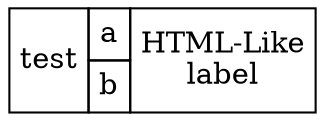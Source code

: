 digraph HTML_label_Example
{
    
    // bgcolor="transparent";//背景透明
    
    html_ex_node[shape=none, margin=0, label=<
        <table border="0" cellborder="1" cellspacing="0" cellpadding="4">
            <tr>
                <td rowspan="2">test</td>
                <td>a</td>                
                <td rowspan="2">HTML-Like<br/>label</td>
            </tr>
            <tr>
                <td>b</td>
            </tr>
        </table>
    >];
}